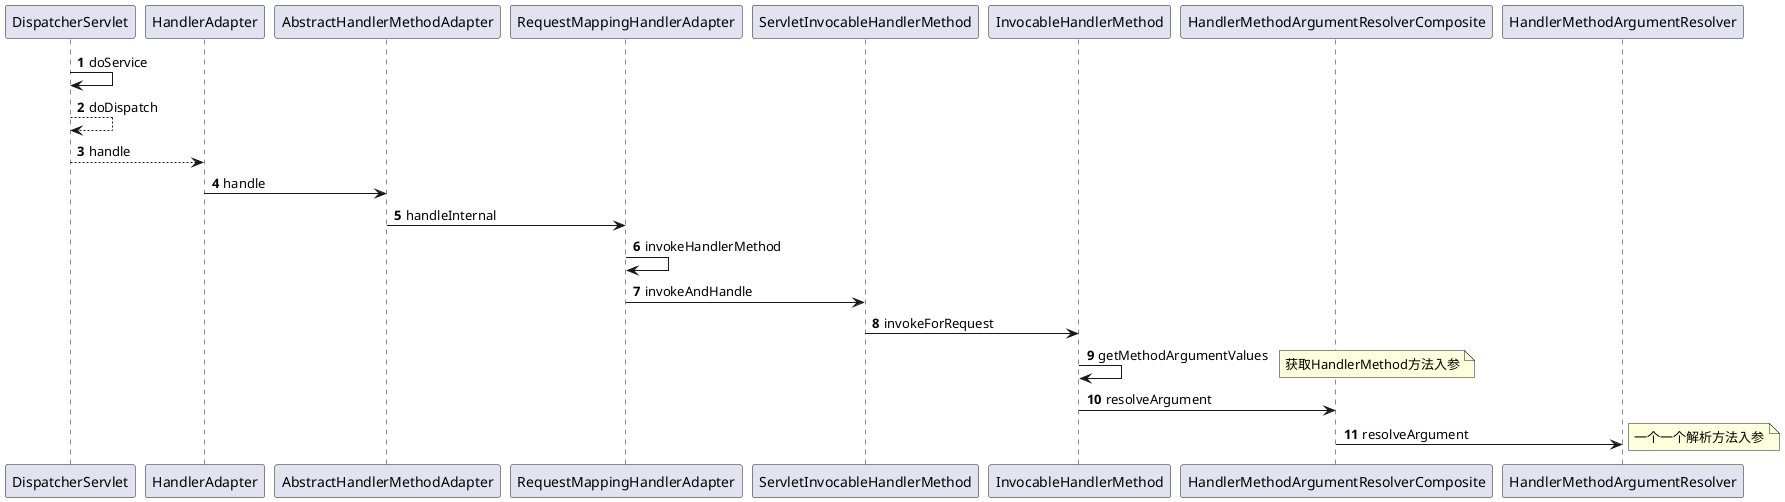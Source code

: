 @startuml
'https://plantuml.com/sequence-diagram

autonumber

DispatcherServlet -> DispatcherServlet: doService
DispatcherServlet --> DispatcherServlet: doDispatch
DispatcherServlet --> HandlerAdapter: handle
HandlerAdapter -> AbstractHandlerMethodAdapter: handle
AbstractHandlerMethodAdapter -> RequestMappingHandlerAdapter: handleInternal
RequestMappingHandlerAdapter -> RequestMappingHandlerAdapter: invokeHandlerMethod
RequestMappingHandlerAdapter -> ServletInvocableHandlerMethod: invokeAndHandle
ServletInvocableHandlerMethod -> InvocableHandlerMethod: invokeForRequest
InvocableHandlerMethod -> InvocableHandlerMethod: getMethodArgumentValues
note right: 获取HandlerMethod方法入参
InvocableHandlerMethod -> HandlerMethodArgumentResolverComposite: resolveArgument
HandlerMethodArgumentResolverComposite -> HandlerMethodArgumentResolver: resolveArgument
note right: 一个一个解析方法入参
@enduml